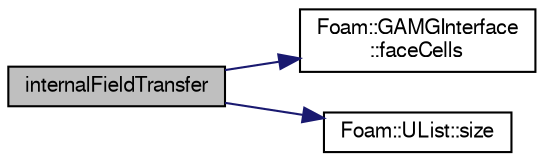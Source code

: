 digraph "internalFieldTransfer"
{
  bgcolor="transparent";
  edge [fontname="FreeSans",fontsize="10",labelfontname="FreeSans",labelfontsize="10"];
  node [fontname="FreeSans",fontsize="10",shape=record];
  rankdir="LR";
  Node20 [label="internalFieldTransfer",height=0.2,width=0.4,color="black", fillcolor="grey75", style="filled", fontcolor="black"];
  Node20 -> Node21 [color="midnightblue",fontsize="10",style="solid",fontname="FreeSans"];
  Node21 [label="Foam::GAMGInterface\l::faceCells",height=0.2,width=0.4,color="black",URL="$a27026.html#acfa7528cfeee102a905008394641d01c",tooltip="Return faceCell addressing. "];
  Node20 -> Node22 [color="midnightblue",fontsize="10",style="solid",fontname="FreeSans"];
  Node22 [label="Foam::UList::size",height=0.2,width=0.4,color="black",URL="$a25698.html#a47b3bf30da1eb3ab8076b5fbe00e0494",tooltip="Return the number of elements in the UList. "];
}

